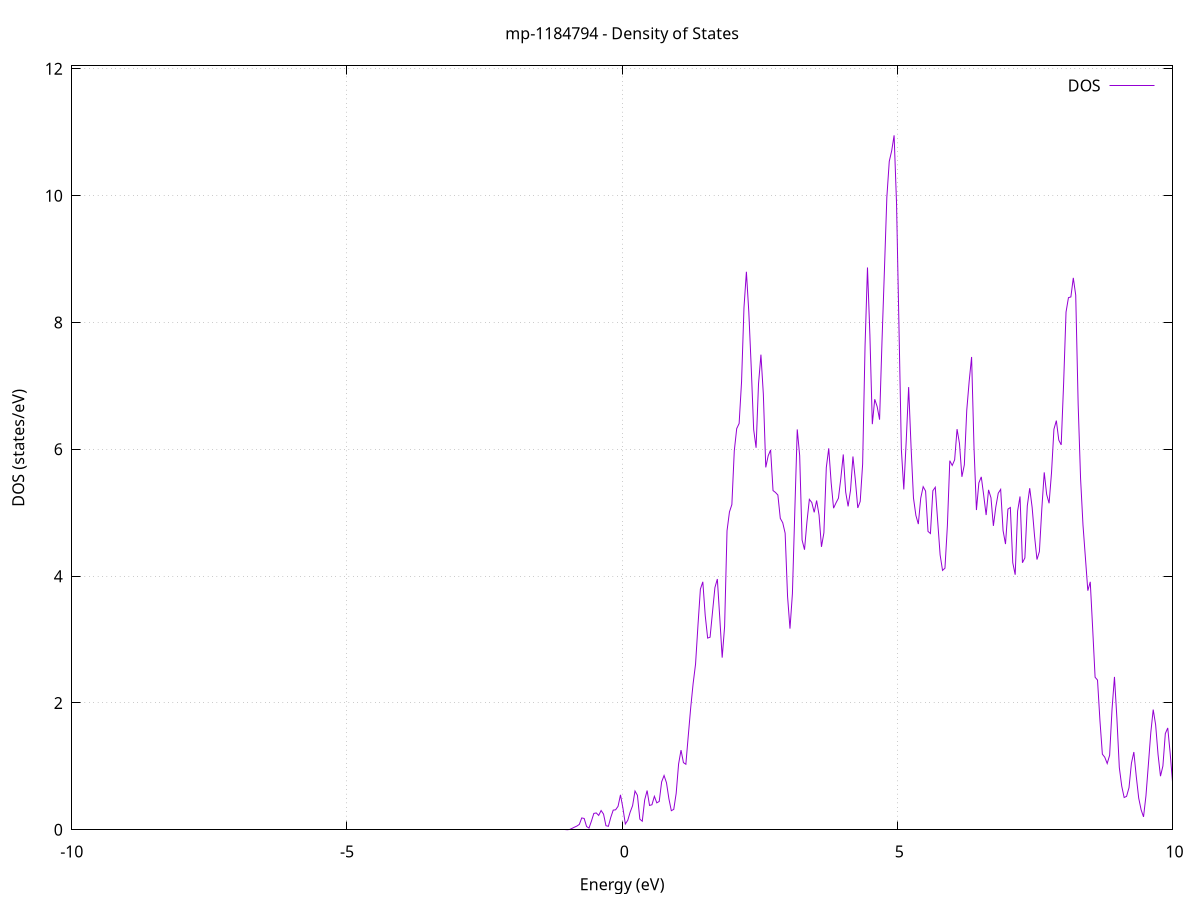 set title 'mp-1184794 - Density of States'
set xlabel 'Energy (eV)'
set ylabel 'DOS (states/eV)'
set grid
set xrange [-10:10]
set yrange [0:12.047]
set xzeroaxis lt -1
set terminal png size 800,600
set output 'mp-1184794_dos_gnuplot.png'
plot '-' using 1:2 with lines title 'DOS'
-43.281400 0.000000
-43.237400 0.000000
-43.193400 0.000000
-43.149400 0.000000
-43.105400 0.000000
-43.061400 0.000000
-43.017400 0.000000
-42.973400 0.000000
-42.929400 0.000000
-42.885400 0.000000
-42.841400 0.000000
-42.797400 0.000000
-42.753400 0.000000
-42.709400 0.000000
-42.665400 0.000000
-42.621400 0.000000
-42.577400 0.000000
-42.533400 0.000000
-42.489400 0.000000
-42.445400 0.000000
-42.401400 0.000000
-42.357400 0.000000
-42.313400 0.000000
-42.269400 0.000000
-42.225400 0.000000
-42.181400 0.000000
-42.137400 0.000000
-42.093400 0.000000
-42.049400 0.000000
-42.005400 0.000000
-41.961400 0.000000
-41.917400 0.000000
-41.873400 0.000000
-41.829400 0.000000
-41.785400 0.000000
-41.741400 0.000000
-41.697400 0.000000
-41.653400 0.000000
-41.609400 0.000000
-41.565400 0.000000
-41.521400 0.000000
-41.477400 0.000000
-41.433400 0.000000
-41.389400 0.000000
-41.345400 0.000000
-41.301400 0.000000
-41.257400 0.000000
-41.213400 0.000000
-41.169400 0.000000
-41.125400 0.000000
-41.081400 0.000000
-41.037400 0.000000
-40.993400 0.000000
-40.949400 0.000000
-40.905400 0.000000
-40.861500 0.000000
-40.817500 0.000000
-40.773500 0.000000
-40.729500 0.000000
-40.685500 0.000000
-40.641500 0.000000
-40.597500 0.000000
-40.553500 0.000000
-40.509500 0.000000
-40.465500 0.000000
-40.421500 0.000000
-40.377500 0.000000
-40.333500 0.000000
-40.289500 0.000000
-40.245500 0.000000
-40.201500 0.000000
-40.157500 0.000000
-40.113500 0.000000
-40.069500 0.000000
-40.025500 0.000000
-39.981500 0.000000
-39.937500 0.000000
-39.893500 0.000000
-39.849500 0.000000
-39.805500 0.000000
-39.761500 0.000000
-39.717500 0.000000
-39.673500 0.000000
-39.629500 0.000000
-39.585500 0.000000
-39.541500 0.000000
-39.497500 0.000000
-39.453500 0.000000
-39.409500 0.000200
-39.365500 0.016700
-39.321500 0.390200
-39.277500 3.043700
-39.233500 10.944700
-39.189500 23.523200
-39.145500 34.578000
-39.101500 38.999200
-39.057500 34.841500
-39.013500 31.833000
-38.969500 29.712700
-38.925500 27.549900
-38.881500 34.503500
-38.837500 47.864800
-38.793500 48.269600
-38.749500 31.429900
-38.705500 10.306500
-38.661500 1.245400
-38.617500 0.045800
-38.573500 0.000500
-38.529500 0.000000
-38.485500 0.000000
-38.441500 0.000000
-38.397500 0.000000
-38.353500 0.000000
-38.309500 0.000000
-38.265500 0.000000
-38.221500 0.000000
-38.177500 0.000000
-38.133500 0.000000
-38.089500 0.000000
-38.045500 0.000000
-38.001500 0.000000
-37.957500 0.000000
-37.913500 0.000000
-37.869500 0.000000
-37.825500 0.000000
-37.781500 0.000000
-37.737500 0.000000
-37.693500 0.000000
-37.649500 0.000000
-37.605500 0.000000
-37.561500 0.000000
-37.517500 0.000000
-37.473500 0.000000
-37.429500 0.000000
-37.385500 0.000000
-37.341500 0.000000
-37.297500 0.000000
-37.253500 0.000000
-37.209500 0.000000
-37.165500 0.000000
-37.121500 0.000000
-37.077500 0.000000
-37.033500 0.000000
-36.989500 0.000000
-36.945500 0.000000
-36.901500 0.000000
-36.857500 0.000000
-36.813500 0.000000
-36.769500 0.000000
-36.725500 0.000000
-36.681500 0.000000
-36.637500 0.000000
-36.593500 0.000000
-36.549500 0.000000
-36.505500 0.000000
-36.461500 0.000000
-36.417500 0.000000
-36.373500 0.000000
-36.329500 0.000000
-36.285500 0.000000
-36.241500 0.000000
-36.197500 0.000000
-36.153500 0.000000
-36.109500 0.000000
-36.065500 0.000000
-36.021500 0.000000
-35.977500 0.000000
-35.933500 0.000000
-35.889500 0.000000
-35.845500 0.000000
-35.801500 0.000000
-35.757600 0.000000
-35.713600 0.000000
-35.669600 0.000000
-35.625600 0.000000
-35.581600 0.000000
-35.537600 0.000000
-35.493600 0.000000
-35.449600 0.000000
-35.405600 0.000000
-35.361600 0.000000
-35.317600 0.000000
-35.273600 0.000000
-35.229600 0.000000
-35.185600 0.000000
-35.141600 0.000000
-35.097600 0.000000
-35.053600 0.000000
-35.009600 0.000000
-34.965600 0.000000
-34.921600 0.000000
-34.877600 0.000000
-34.833600 0.000000
-34.789600 0.000000
-34.745600 0.000000
-34.701600 0.000000
-34.657600 0.000000
-34.613600 0.000000
-34.569600 0.000000
-34.525600 0.000000
-34.481600 0.000000
-34.437600 0.000000
-34.393600 0.000000
-34.349600 0.000000
-34.305600 0.000000
-34.261600 0.000000
-34.217600 0.000000
-34.173600 0.000000
-34.129600 0.000000
-34.085600 0.000000
-34.041600 0.000000
-33.997600 0.000000
-33.953600 0.000000
-33.909600 0.000000
-33.865600 0.000000
-33.821600 0.000000
-33.777600 0.000000
-33.733600 0.000000
-33.689600 0.000000
-33.645600 0.000000
-33.601600 0.000000
-33.557600 0.000000
-33.513600 0.000000
-33.469600 0.000000
-33.425600 0.000000
-33.381600 0.000000
-33.337600 0.000000
-33.293600 0.000000
-33.249600 0.000000
-33.205600 0.000000
-33.161600 0.000000
-33.117600 0.000000
-33.073600 0.000000
-33.029600 0.000000
-32.985600 0.000000
-32.941600 0.000000
-32.897600 0.000000
-32.853600 0.000000
-32.809600 0.000000
-32.765600 0.000000
-32.721600 0.000000
-32.677600 0.000000
-32.633600 0.000000
-32.589600 0.000000
-32.545600 0.000000
-32.501600 0.000000
-32.457600 0.000000
-32.413600 0.000000
-32.369600 0.000000
-32.325600 0.000000
-32.281600 0.000000
-32.237600 0.000000
-32.193600 0.000000
-32.149600 0.000000
-32.105600 0.000000
-32.061600 0.000000
-32.017600 0.000000
-31.973600 0.000000
-31.929600 0.000000
-31.885600 0.000000
-31.841600 0.000000
-31.797600 0.000000
-31.753600 0.000000
-31.709600 0.000000
-31.665600 0.000000
-31.621600 0.000000
-31.577600 0.000000
-31.533600 0.000000
-31.489600 0.000000
-31.445600 0.000000
-31.401600 0.000000
-31.357600 0.000000
-31.313600 0.000000
-31.269600 0.000000
-31.225600 0.000000
-31.181600 0.000000
-31.137600 0.000000
-31.093600 0.000000
-31.049600 0.000000
-31.005600 0.000000
-30.961600 0.000000
-30.917600 0.000000
-30.873600 0.000000
-30.829600 0.000000
-30.785600 0.000000
-30.741600 0.000000
-30.697700 0.000000
-30.653700 0.000000
-30.609700 0.000000
-30.565700 0.000000
-30.521700 0.000000
-30.477700 0.000000
-30.433700 0.000000
-30.389700 0.000000
-30.345700 0.000000
-30.301700 0.000000
-30.257700 0.000000
-30.213700 0.000000
-30.169700 0.000000
-30.125700 0.000000
-30.081700 0.000000
-30.037700 0.000000
-29.993700 0.000000
-29.949700 0.000000
-29.905700 0.000000
-29.861700 0.000000
-29.817700 0.000000
-29.773700 0.000000
-29.729700 0.000000
-29.685700 0.000000
-29.641700 0.000000
-29.597700 0.000000
-29.553700 0.000000
-29.509700 0.000000
-29.465700 0.000000
-29.421700 0.000000
-29.377700 0.000000
-29.333700 0.000000
-29.289700 0.000000
-29.245700 0.000000
-29.201700 0.000000
-29.157700 0.000000
-29.113700 0.000000
-29.069700 0.000000
-29.025700 0.000000
-28.981700 0.000000
-28.937700 0.000000
-28.893700 0.000000
-28.849700 0.000000
-28.805700 0.000000
-28.761700 0.000000
-28.717700 0.000000
-28.673700 0.000000
-28.629700 0.000000
-28.585700 0.000000
-28.541700 0.000000
-28.497700 0.000000
-28.453700 0.000000
-28.409700 0.000000
-28.365700 0.000000
-28.321700 0.000000
-28.277700 0.000000
-28.233700 0.000000
-28.189700 0.000000
-28.145700 0.000000
-28.101700 0.000000
-28.057700 0.000000
-28.013700 0.000000
-27.969700 0.000000
-27.925700 0.000000
-27.881700 0.000000
-27.837700 0.000000
-27.793700 0.000000
-27.749700 0.000000
-27.705700 0.000000
-27.661700 0.000000
-27.617700 0.000000
-27.573700 0.000000
-27.529700 0.000000
-27.485700 0.000000
-27.441700 0.000000
-27.397700 0.000000
-27.353700 0.000000
-27.309700 0.000000
-27.265700 0.000000
-27.221700 0.000000
-27.177700 0.000000
-27.133700 0.000000
-27.089700 0.000000
-27.045700 0.000000
-27.001700 0.000000
-26.957700 0.000000
-26.913700 0.000000
-26.869700 0.000000
-26.825700 0.000000
-26.781700 0.000000
-26.737700 0.000000
-26.693700 0.000000
-26.649700 0.000000
-26.605700 0.000000
-26.561700 0.000000
-26.517700 0.000000
-26.473700 0.000000
-26.429700 0.000000
-26.385700 0.000000
-26.341700 0.000000
-26.297700 0.000000
-26.253700 0.000000
-26.209700 0.000000
-26.165700 0.000000
-26.121700 0.000000
-26.077700 0.000000
-26.033700 0.000000
-25.989700 0.000000
-25.945700 0.000000
-25.901700 0.000000
-25.857700 0.000000
-25.813700 0.000000
-25.769700 0.000000
-25.725700 0.000000
-25.681700 0.000000
-25.637700 0.000000
-25.593800 0.000000
-25.549800 0.000000
-25.505800 0.000000
-25.461800 0.000000
-25.417800 0.000000
-25.373800 0.000000
-25.329800 0.000000
-25.285800 0.000000
-25.241800 0.000000
-25.197800 0.000000
-25.153800 0.000000
-25.109800 0.000000
-25.065800 0.000000
-25.021800 0.000000
-24.977800 0.000000
-24.933800 0.000000
-24.889800 0.000000
-24.845800 0.000000
-24.801800 0.000000
-24.757800 0.000000
-24.713800 0.000000
-24.669800 0.000000
-24.625800 0.000000
-24.581800 0.000000
-24.537800 0.000000
-24.493800 0.000000
-24.449800 0.000000
-24.405800 0.000000
-24.361800 0.000000
-24.317800 0.000000
-24.273800 0.000000
-24.229800 0.000000
-24.185800 0.000000
-24.141800 0.000000
-24.097800 0.000000
-24.053800 0.000000
-24.009800 0.000000
-23.965800 0.000000
-23.921800 0.000000
-23.877800 0.000000
-23.833800 0.000000
-23.789800 0.000000
-23.745800 0.000000
-23.701800 0.000000
-23.657800 0.000000
-23.613800 0.000000
-23.569800 0.000000
-23.525800 0.000000
-23.481800 0.000000
-23.437800 0.000000
-23.393800 0.000000
-23.349800 0.000000
-23.305800 0.000000
-23.261800 0.000000
-23.217800 0.000000
-23.173800 0.000000
-23.129800 0.000000
-23.085800 0.000000
-23.041800 0.000000
-22.997800 0.000000
-22.953800 0.000000
-22.909800 0.000000
-22.865800 0.000000
-22.821800 0.000000
-22.777800 0.000000
-22.733800 0.000000
-22.689800 0.000000
-22.645800 0.000000
-22.601800 0.000000
-22.557800 0.000000
-22.513800 0.000000
-22.469800 0.000000
-22.425800 0.000000
-22.381800 0.000000
-22.337800 0.000000
-22.293800 0.000000
-22.249800 0.000000
-22.205800 0.000000
-22.161800 0.000000
-22.117800 0.000000
-22.073800 0.000000
-22.029800 0.000000
-21.985800 0.000000
-21.941800 0.000000
-21.897800 0.000000
-21.853800 0.000000
-21.809800 0.000000
-21.765800 0.000000
-21.721800 0.000000
-21.677800 0.000000
-21.633800 0.000000
-21.589800 0.000000
-21.545800 0.000000
-21.501800 0.000000
-21.457800 0.000000
-21.413800 0.000000
-21.369800 0.000000
-21.325800 0.000000
-21.281800 0.000000
-21.237800 0.000000
-21.193800 0.000000
-21.149800 0.000000
-21.105800 0.000000
-21.061800 0.000000
-21.017800 0.000000
-20.973800 0.000000
-20.929800 0.000000
-20.885800 0.000000
-20.841800 0.000000
-20.797800 0.000000
-20.753800 0.000000
-20.709800 0.000000
-20.665800 0.000000
-20.621800 0.000000
-20.577800 0.000000
-20.533900 0.000000
-20.489900 0.000000
-20.445900 0.000000
-20.401900 0.000000
-20.357900 0.000000
-20.313900 0.000000
-20.269900 0.000000
-20.225900 0.000000
-20.181900 0.000000
-20.137900 0.000000
-20.093900 0.000000
-20.049900 0.000000
-20.005900 0.000000
-19.961900 0.000000
-19.917900 0.000000
-19.873900 0.000000
-19.829900 0.000000
-19.785900 0.000000
-19.741900 0.000000
-19.697900 0.000000
-19.653900 0.000000
-19.609900 0.000000
-19.565900 0.000000
-19.521900 0.000000
-19.477900 0.000000
-19.433900 0.000000
-19.389900 0.000000
-19.345900 0.000000
-19.301900 0.000000
-19.257900 0.000000
-19.213900 0.000000
-19.169900 0.000000
-19.125900 0.000000
-19.081900 0.000000
-19.037900 0.000000
-18.993900 0.000000
-18.949900 0.000000
-18.905900 0.000000
-18.861900 0.000000
-18.817900 0.000000
-18.773900 0.000000
-18.729900 0.000000
-18.685900 0.000000
-18.641900 0.000000
-18.597900 0.000000
-18.553900 0.000000
-18.509900 0.000000
-18.465900 0.000000
-18.421900 0.000000
-18.377900 0.000000
-18.333900 0.000000
-18.289900 0.000000
-18.245900 0.000000
-18.201900 0.000000
-18.157900 0.000000
-18.113900 0.000000
-18.069900 0.000000
-18.025900 0.000000
-17.981900 0.000000
-17.937900 0.000000
-17.893900 0.000000
-17.849900 0.000000
-17.805900 0.000000
-17.761900 0.000000
-17.717900 0.000000
-17.673900 0.000000
-17.629900 0.000000
-17.585900 0.000000
-17.541900 0.000000
-17.497900 0.000000
-17.453900 0.000000
-17.409900 0.000000
-17.365900 0.000000
-17.321900 0.000000
-17.277900 0.000000
-17.233900 0.000000
-17.189900 0.000000
-17.145900 0.000000
-17.101900 0.000000
-17.057900 0.000000
-17.013900 0.000000
-16.969900 0.000000
-16.925900 0.000000
-16.881900 0.000000
-16.837900 0.000000
-16.793900 0.000000
-16.749900 0.000000
-16.705900 0.000000
-16.661900 0.000000
-16.617900 0.000000
-16.573900 0.000000
-16.529900 0.000000
-16.485900 0.000000
-16.441900 0.000000
-16.397900 0.000000
-16.353900 0.000000
-16.309900 0.000000
-16.265900 0.000000
-16.221900 0.000000
-16.177900 0.000000
-16.133900 0.000000
-16.089900 0.000000
-16.045900 0.000000
-16.001900 0.000000
-15.957900 0.000000
-15.913900 0.000000
-15.869900 0.000000
-15.825900 0.000000
-15.781900 0.000000
-15.737900 0.000000
-15.693900 0.000000
-15.649900 0.000000
-15.605900 0.000000
-15.561900 0.000000
-15.517900 0.000000
-15.473900 0.000000
-15.430000 0.000000
-15.386000 0.000000
-15.342000 0.000000
-15.298000 0.000000
-15.254000 0.000000
-15.210000 0.000000
-15.166000 0.000000
-15.122000 0.000000
-15.078000 0.000000
-15.034000 0.000000
-14.990000 0.000000
-14.946000 0.000000
-14.902000 0.000000
-14.858000 0.000000
-14.814000 0.000000
-14.770000 0.000000
-14.726000 0.000000
-14.682000 0.000000
-14.638000 0.000000
-14.594000 0.000000
-14.550000 0.000000
-14.506000 0.000000
-14.462000 0.000000
-14.418000 0.000000
-14.374000 0.000000
-14.330000 0.000000
-14.286000 0.000000
-14.242000 0.000000
-14.198000 0.000000
-14.154000 0.000000
-14.110000 0.000000
-14.066000 0.000000
-14.022000 0.000000
-13.978000 0.000000
-13.934000 0.000000
-13.890000 0.000000
-13.846000 0.000000
-13.802000 0.000000
-13.758000 0.000000
-13.714000 0.000000
-13.670000 0.000000
-13.626000 0.000000
-13.582000 0.000000
-13.538000 0.000000
-13.494000 0.000000
-13.450000 0.000000
-13.406000 0.000000
-13.362000 0.000000
-13.318000 0.000000
-13.274000 0.000000
-13.230000 0.000000
-13.186000 0.000000
-13.142000 0.000000
-13.098000 0.000000
-13.054000 0.000000
-13.010000 0.000000
-12.966000 0.000000
-12.922000 0.000000
-12.878000 0.000000
-12.834000 0.000000
-12.790000 0.000000
-12.746000 0.000000
-12.702000 0.000000
-12.658000 0.000000
-12.614000 0.000000
-12.570000 0.000000
-12.526000 0.000000
-12.482000 0.000000
-12.438000 0.000000
-12.394000 0.000000
-12.350000 0.000000
-12.306000 0.000000
-12.262000 0.000000
-12.218000 0.000000
-12.174000 0.000000
-12.130000 0.000000
-12.086000 0.000000
-12.042000 0.000000
-11.998000 0.000000
-11.954000 0.000000
-11.910000 0.000000
-11.866000 0.000000
-11.822000 0.000000
-11.778000 0.000000
-11.734000 0.000000
-11.690000 0.000000
-11.646000 0.000000
-11.602000 0.000000
-11.558000 0.000000
-11.514000 0.000000
-11.470000 0.000000
-11.426000 0.000000
-11.382000 0.000000
-11.338000 0.000000
-11.294000 0.000000
-11.250000 0.000000
-11.206000 0.000000
-11.162000 0.000000
-11.118000 0.000000
-11.074000 0.000000
-11.030000 0.000000
-10.986000 0.000000
-10.942000 0.000000
-10.898000 0.000000
-10.854000 0.000000
-10.810000 0.000000
-10.766000 0.000000
-10.722000 0.000000
-10.678000 0.000000
-10.634000 0.000000
-10.590000 0.000000
-10.546000 0.000000
-10.502000 0.000000
-10.458000 0.000000
-10.414000 0.000000
-10.370100 0.000000
-10.326100 0.000000
-10.282100 0.000000
-10.238100 0.000000
-10.194100 0.000000
-10.150100 0.000000
-10.106100 0.000000
-10.062100 0.000000
-10.018100 0.000000
-9.974100 0.000000
-9.930100 0.000000
-9.886100 0.000000
-9.842100 0.000000
-9.798100 0.000000
-9.754100 0.000000
-9.710100 0.000000
-9.666100 0.000000
-9.622100 0.000000
-9.578100 0.000000
-9.534100 0.000000
-9.490100 0.000000
-9.446100 0.000000
-9.402100 0.000000
-9.358100 0.000000
-9.314100 0.000000
-9.270100 0.000000
-9.226100 0.000000
-9.182100 0.000000
-9.138100 0.000000
-9.094100 0.000000
-9.050100 0.000000
-9.006100 0.000000
-8.962100 0.000000
-8.918100 0.000000
-8.874100 0.000000
-8.830100 0.000000
-8.786100 0.000000
-8.742100 0.000000
-8.698100 0.000000
-8.654100 0.000000
-8.610100 0.000000
-8.566100 0.000000
-8.522100 0.000000
-8.478100 0.000000
-8.434100 0.000000
-8.390100 0.000000
-8.346100 0.000000
-8.302100 0.000000
-8.258100 0.000000
-8.214100 0.000000
-8.170100 0.000000
-8.126100 0.000000
-8.082100 0.000000
-8.038100 0.000000
-7.994100 0.000000
-7.950100 0.000000
-7.906100 0.000000
-7.862100 0.000000
-7.818100 0.000000
-7.774100 0.000000
-7.730100 0.000000
-7.686100 0.000000
-7.642100 0.000000
-7.598100 0.000000
-7.554100 0.000000
-7.510100 0.000000
-7.466100 0.000000
-7.422100 0.000000
-7.378100 0.000000
-7.334100 0.000000
-7.290100 0.000000
-7.246100 0.000000
-7.202100 0.000000
-7.158100 0.000000
-7.114100 0.000000
-7.070100 0.000000
-7.026100 0.000000
-6.982100 0.000000
-6.938100 0.000000
-6.894100 0.000000
-6.850100 0.000000
-6.806100 0.000000
-6.762100 0.000000
-6.718100 0.000000
-6.674100 0.000000
-6.630100 0.000000
-6.586100 0.000000
-6.542100 0.000000
-6.498100 0.000000
-6.454100 0.000000
-6.410100 0.000000
-6.366100 0.000000
-6.322100 0.000000
-6.278100 0.000000
-6.234100 0.000000
-6.190100 0.000000
-6.146100 0.000000
-6.102100 0.000000
-6.058100 0.000000
-6.014100 0.000000
-5.970100 0.000000
-5.926100 0.000000
-5.882100 0.000000
-5.838100 0.000000
-5.794100 0.000000
-5.750100 0.000000
-5.706100 0.000000
-5.662100 0.000000
-5.618100 0.000000
-5.574100 0.000000
-5.530100 0.000000
-5.486100 0.000000
-5.442100 0.000000
-5.398100 0.000000
-5.354100 0.000000
-5.310100 0.000000
-5.266200 0.000000
-5.222200 0.000000
-5.178200 0.000000
-5.134200 0.000000
-5.090200 0.000000
-5.046200 0.000000
-5.002200 0.000000
-4.958200 0.000000
-4.914200 0.000000
-4.870200 0.000000
-4.826200 0.000000
-4.782200 0.000000
-4.738200 0.000000
-4.694200 0.000000
-4.650200 0.000000
-4.606200 0.000000
-4.562200 0.000000
-4.518200 0.000000
-4.474200 0.000000
-4.430200 0.000000
-4.386200 0.000000
-4.342200 0.000000
-4.298200 0.000000
-4.254200 0.000000
-4.210200 0.000000
-4.166200 0.000000
-4.122200 0.000000
-4.078200 0.000000
-4.034200 0.000000
-3.990200 0.000000
-3.946200 0.000000
-3.902200 0.000000
-3.858200 0.000000
-3.814200 0.000000
-3.770200 0.000000
-3.726200 0.000000
-3.682200 0.000000
-3.638200 0.000000
-3.594200 0.000000
-3.550200 0.000000
-3.506200 0.000000
-3.462200 0.000000
-3.418200 0.000000
-3.374200 0.000000
-3.330200 0.000000
-3.286200 0.000000
-3.242200 0.000000
-3.198200 0.000000
-3.154200 0.000000
-3.110200 0.000000
-3.066200 0.000000
-3.022200 0.000000
-2.978200 0.000000
-2.934200 0.000000
-2.890200 0.000000
-2.846200 0.000000
-2.802200 0.000000
-2.758200 0.000000
-2.714200 0.000000
-2.670200 0.000000
-2.626200 0.000000
-2.582200 0.000000
-2.538200 0.000000
-2.494200 0.000000
-2.450200 0.000000
-2.406200 0.000000
-2.362200 0.000000
-2.318200 0.000000
-2.274200 0.000000
-2.230200 0.000000
-2.186200 0.000000
-2.142200 0.000000
-2.098200 0.000000
-2.054200 0.000000
-2.010200 0.000000
-1.966200 0.000000
-1.922200 0.000000
-1.878200 0.000000
-1.834200 0.000000
-1.790200 0.000000
-1.746200 0.000000
-1.702200 0.000000
-1.658200 0.000000
-1.614200 0.000000
-1.570200 0.000000
-1.526200 0.000000
-1.482200 0.000000
-1.438200 0.000000
-1.394200 0.000000
-1.350200 0.000000
-1.306200 0.000000
-1.262200 0.000000
-1.218200 0.000000
-1.174200 0.000000
-1.130200 0.000000
-1.086200 0.000000
-1.042200 0.000000
-0.998200 0.000300
-0.954200 0.004800
-0.910200 0.022000
-0.866200 0.041200
-0.822200 0.058600
-0.778200 0.084600
-0.734200 0.186900
-0.690200 0.178600
-0.646200 0.051400
-0.602200 0.026900
-0.558200 0.136100
-0.514200 0.258100
-0.470200 0.265400
-0.426200 0.226400
-0.382200 0.303700
-0.338200 0.247500
-0.294200 0.064200
-0.250200 0.054700
-0.206300 0.196100
-0.162300 0.309700
-0.118300 0.315200
-0.074300 0.370300
-0.030300 0.550600
0.013700 0.345400
0.057700 0.091400
0.101700 0.148900
0.145700 0.278700
0.189700 0.380000
0.233700 0.611200
0.277700 0.543300
0.321700 0.167800
0.365700 0.134600
0.409700 0.471600
0.453700 0.618800
0.497700 0.383500
0.541700 0.394800
0.585700 0.527800
0.629700 0.424500
0.673700 0.447000
0.717700 0.755800
0.761700 0.856200
0.805700 0.741200
0.849700 0.488400
0.893700 0.300800
0.937700 0.321600
0.981700 0.574100
1.025700 1.037000
1.069700 1.256300
1.113700 1.059300
1.157700 1.033200
1.201700 1.483600
1.245700 1.924400
1.289700 2.305000
1.333700 2.612200
1.377700 3.224200
1.421700 3.794900
1.465700 3.910600
1.509700 3.377600
1.553700 3.023000
1.597700 3.036900
1.641700 3.431300
1.685700 3.819900
1.729700 3.954700
1.773700 3.344900
1.817700 2.714500
1.861700 3.204400
1.905700 4.715100
1.949700 5.011800
1.993700 5.128500
2.037700 5.977800
2.081700 6.327000
2.125700 6.407400
2.169700 7.064700
2.213700 8.233800
2.257700 8.799600
2.301700 8.162100
2.345700 7.288900
2.389700 6.312700
2.433700 6.024800
2.477700 7.028600
2.521700 7.493000
2.565700 6.869000
2.609700 5.714900
2.653700 5.898900
2.697700 5.990600
2.741700 5.349400
2.785700 5.320200
2.829700 5.278900
2.873700 4.910800
2.917700 4.842900
2.961700 4.676800
3.005700 3.680200
3.049700 3.171800
3.093700 3.723300
3.137700 5.037100
3.181700 6.313900
3.225700 5.900400
3.269700 4.569300
3.313700 4.416700
3.357700 4.854600
3.401700 5.211000
3.445700 5.161600
3.489700 5.006200
3.533700 5.192500
3.577700 4.964000
3.621700 4.461900
3.665700 4.683200
3.709700 5.713200
3.753700 6.015300
3.797700 5.476300
3.841700 5.071700
3.885700 5.155400
3.929700 5.228600
3.973700 5.542900
4.017700 5.918800
4.061700 5.326000
4.105700 5.100400
4.149700 5.353300
4.193700 5.887000
4.237700 5.512900
4.281700 5.075400
4.325700 5.178600
4.369700 5.765300
4.413700 7.630100
4.457700 8.867200
4.501700 7.802600
4.545700 6.396400
4.589700 6.789400
4.633700 6.673500
4.677700 6.467700
4.721700 7.704900
4.765700 8.827600
4.809700 9.973900
4.853700 10.541900
4.897600 10.707900
4.941600 10.951500
4.985600 9.884100
5.029600 7.949300
5.073600 5.995300
5.117600 5.367700
5.161600 6.130100
5.205600 6.981200
5.249600 6.040400
5.293600 5.232300
5.337600 4.956900
5.381600 4.821200
5.425600 5.230400
5.469600 5.410700
5.513600 5.341800
5.557600 4.705700
5.601600 4.672100
5.645600 5.346400
5.689600 5.401800
5.733600 4.863800
5.777600 4.336000
5.821600 4.090100
5.865600 4.125500
5.909600 4.794100
5.953600 5.820900
5.997600 5.745500
6.041600 5.834300
6.085600 6.318400
6.129600 6.090700
6.173600 5.566300
6.217600 5.754400
6.261600 6.614900
6.305600 7.073300
6.349600 7.456600
6.393600 6.022500
6.437600 5.042600
6.481600 5.471300
6.525600 5.565300
6.569600 5.275200
6.613600 4.963400
6.657600 5.360700
6.701600 5.236600
6.745600 4.792600
6.789600 5.090500
6.833600 5.307800
6.877600 5.368300
6.921600 4.718000
6.965600 4.505800
7.009600 5.056700
7.053600 5.082700
7.097600 4.211600
7.141600 4.022100
7.185600 5.025800
7.229600 5.256200
7.273600 4.211100
7.317600 4.287500
7.361600 5.106900
7.405600 5.386900
7.449600 5.083700
7.493600 4.630200
7.537600 4.261500
7.581600 4.387400
7.625600 5.062200
7.669600 5.636500
7.713600 5.288000
7.757600 5.149000
7.801600 5.628900
7.845600 6.316700
7.889600 6.452800
7.933600 6.145700
7.977600 6.069800
8.021600 7.036300
8.065600 8.164700
8.109600 8.391700
8.153600 8.403200
8.197600 8.703800
8.241600 8.430800
8.285600 6.716400
8.329600 5.539800
8.373600 4.806500
8.417600 4.290300
8.461600 3.770700
8.505600 3.910100
8.549600 3.171700
8.593600 2.405800
8.637600 2.360700
8.681600 1.724300
8.725600 1.192900
8.769600 1.143600
8.813600 1.044900
8.857600 1.174900
8.901600 1.905000
8.945600 2.411000
8.989600 1.761300
9.033600 0.983300
9.077600 0.688100
9.121600 0.508800
9.165600 0.527200
9.209600 0.664000
9.253600 1.048300
9.297600 1.225900
9.341600 0.841800
9.385600 0.501600
9.429600 0.315500
9.473600 0.203600
9.517600 0.534600
9.561600 1.027600
9.605600 1.530700
9.649600 1.895700
9.693600 1.655400
9.737600 1.186600
9.781600 0.845100
9.825600 1.005500
9.869600 1.517100
9.913600 1.605900
9.957500 1.208600
10.001500 0.743500
10.045500 0.652100
10.089500 0.641200
10.133500 0.791100
10.177500 0.910100
10.221500 0.881900
10.265500 1.101000
10.309500 1.177100
10.353500 1.031900
10.397500 0.759500
10.441500 0.531900
10.485500 0.548300
10.529500 0.763800
10.573500 1.007400
10.617500 0.909700
10.661500 0.853900
10.705500 1.114900
10.749500 1.504100
10.793500 1.485400
10.837500 1.153300
10.881500 0.851600
10.925500 0.997100
10.969500 1.244300
11.013500 1.093800
11.057500 0.998000
11.101500 1.266300
11.145500 1.317300
11.189500 0.932100
11.233500 0.793700
11.277500 0.877700
11.321500 1.029600
11.365500 1.083200
11.409500 1.133800
11.453500 1.132400
11.497500 0.722200
11.541500 0.496700
11.585500 0.748500
11.629500 0.864200
11.673500 0.882400
11.717500 0.876200
11.761500 0.825100
11.805500 0.991400
11.849500 0.997100
11.893500 0.875200
11.937500 0.963300
11.981500 1.287300
12.025500 1.582500
12.069500 1.251100
12.113500 0.957800
12.157500 0.929600
12.201500 1.124300
12.245500 0.749200
12.289500 0.456500
12.333500 0.500700
12.377500 0.565200
12.421500 0.743200
12.465500 0.814700
12.509500 0.947700
12.553500 1.117700
12.597500 1.190800
12.641500 1.143700
12.685500 1.128000
12.729500 0.985900
12.773500 0.846900
12.817500 0.914500
12.861500 0.786200
12.905500 0.834000
12.949500 1.239000
12.993500 1.400100
13.037500 0.761000
13.081500 0.300500
13.125500 0.493000
13.169500 0.866800
13.213500 0.648200
13.257500 0.408400
13.301500 0.709500
13.345500 0.821500
13.389500 0.660500
13.433500 0.517600
13.477500 0.303000
13.521500 0.351200
13.565500 0.669900
13.609500 0.676900
13.653500 0.685700
13.697500 0.938000
13.741500 1.072600
13.785500 0.988500
13.829500 0.955300
13.873500 0.756200
13.917500 0.837000
13.961500 1.132000
14.005500 1.047100
14.049500 0.724900
14.093500 0.761500
14.137500 0.739800
14.181500 0.406800
14.225500 0.410900
14.269500 0.465900
14.313500 0.474500
14.357500 0.338700
14.401500 0.272700
14.445500 0.508400
14.489500 0.501700
14.533500 0.413600
14.577500 0.402800
14.621500 0.608100
14.665500 0.941200
14.709500 1.011600
14.753500 0.842800
14.797500 0.635500
14.841500 0.588800
14.885500 0.397200
14.929500 0.402600
14.973500 0.485300
15.017500 0.525100
15.061400 0.547600
15.105400 0.619200
15.149400 1.051100
15.193400 1.545400
15.237400 1.855700
15.281400 1.889600
15.325400 1.678600
15.369400 1.340900
15.413400 1.410700
15.457400 1.313300
15.501400 1.156000
15.545400 0.982400
15.589400 0.722100
15.633400 0.927400
15.677400 1.074200
15.721400 1.131600
15.765400 1.039600
15.809400 0.781200
15.853400 0.666200
15.897400 0.710800
15.941400 1.136800
15.985400 1.227100
16.029400 0.997700
16.073400 1.505400
16.117400 1.738800
16.161400 1.136800
16.205400 1.039400
16.249400 1.187700
16.293400 1.230600
16.337400 1.090200
16.381400 1.178900
16.425400 1.331300
16.469400 1.374800
16.513400 1.590700
16.557400 1.446100
16.601400 1.178200
16.645400 1.535500
16.689400 1.552500
16.733400 1.226100
16.777400 0.657900
16.821400 0.510500
16.865400 1.053700
16.909400 1.118600
16.953400 0.848700
16.997400 0.967200
17.041400 1.395500
17.085400 1.609800
17.129400 1.755600
17.173400 1.814400
17.217400 1.311200
17.261400 1.089600
17.305400 1.367400
17.349400 1.299400
17.393400 0.998600
17.437400 0.851500
17.481400 0.880900
17.525400 1.059400
17.569400 1.023500
17.613400 0.845300
17.657400 1.066600
17.701400 1.366700
17.745400 1.149300
17.789400 1.104200
17.833400 1.027000
17.877400 0.821800
17.921400 0.841400
17.965400 1.105700
18.009400 1.320300
18.053400 1.255700
18.097400 1.114800
18.141400 1.329700
18.185400 1.347000
18.229400 1.161400
18.273400 0.875200
18.317400 0.751300
18.361400 0.836700
18.405400 1.097100
18.449400 1.274500
18.493400 0.990900
18.537400 1.029800
18.581400 1.370400
18.625400 2.293200
18.669400 3.066000
18.713400 1.952400
18.757400 0.958800
18.801400 0.857600
18.845400 0.951500
18.889400 0.893000
18.933400 0.992100
18.977400 1.669700
19.021400 1.803900
19.065400 1.772800
19.109400 1.802100
19.153400 1.431600
19.197400 1.533600
19.241400 1.756700
19.285400 1.470600
19.329400 1.490700
19.373400 2.170700
19.417400 2.866200
19.461400 2.194300
19.505400 1.157000
19.549400 0.914400
19.593400 1.240500
19.637400 1.420300
19.681400 1.283200
19.725400 1.409800
19.769400 1.934000
19.813400 2.014900
19.857400 2.272700
19.901400 2.592800
19.945400 2.132300
19.989400 1.545900
20.033400 1.755400
20.077400 1.919300
20.121300 1.434200
20.165300 1.319400
20.209300 1.552300
20.253300 1.955600
20.297300 2.016800
20.341300 1.761900
20.385300 2.111500
20.429300 2.480000
20.473300 2.734800
20.517300 2.033900
20.561300 1.309300
20.605300 1.538200
20.649300 1.818100
20.693300 1.851700
20.737300 1.920300
20.781300 2.329900
20.825300 2.314000
20.869300 2.054500
20.913300 2.353900
20.957300 2.215400
21.001300 1.653300
21.045300 1.243200
21.089300 0.982600
21.133300 1.124700
21.177300 1.803400
21.221300 2.195100
21.265300 2.139400
21.309300 2.253200
21.353300 2.034100
21.397300 2.482200
21.441300 3.095500
21.485300 3.037200
21.529300 2.538900
21.573300 1.780000
21.617300 1.269100
21.661300 1.420900
21.705300 2.000400
21.749300 2.566500
21.793300 3.114800
21.837300 2.938400
21.881300 2.274000
21.925300 2.097100
21.969300 1.914200
22.013300 1.516300
22.057300 1.989100
22.101300 2.403700
22.145300 1.825600
22.189300 1.460700
22.233300 1.460800
22.277300 1.713800
22.321300 1.986000
22.365300 2.089800
22.409300 2.062500
22.453300 2.151200
22.497300 2.284400
22.541300 2.093400
22.585300 2.006000
22.629300 1.671700
22.673300 1.665800
22.717300 2.042400
22.761300 1.975700
22.805300 2.052000
22.849300 2.030400
22.893300 2.613600
22.937300 3.476400
22.981300 2.658000
23.025300 1.683200
23.069300 1.687500
23.113300 1.737600
23.157300 2.054400
23.201300 2.880900
23.245300 3.544700
23.289300 3.085700
23.333300 3.097600
23.377300 2.769700
23.421300 1.857900
23.465300 1.785200
23.509300 2.037900
23.553300 2.444000
23.597300 2.477200
23.641300 1.846800
23.685300 1.449200
23.729300 1.716600
23.773300 2.420600
23.817300 2.580500
23.861300 2.410800
23.905300 2.676100
23.949300 3.006600
23.993300 3.510200
24.037300 3.786500
24.081300 3.477300
24.125300 2.994500
24.169300 2.946700
24.213300 3.418100
24.257300 4.289800
24.301300 4.121400
24.345300 2.895300
24.389300 2.354500
24.433300 2.427400
24.477300 2.619200
24.521300 2.999300
24.565300 3.070400
24.609300 2.947800
24.653300 2.823700
24.697300 2.940600
24.741300 3.248700
24.785300 2.807800
24.829300 2.023100
24.873300 1.566300
24.917300 1.639900
24.961300 1.933800
25.005300 2.090200
25.049300 1.891400
25.093300 2.071400
25.137300 2.349800
25.181300 2.339600
25.225200 2.902100
25.269200 3.173200
25.313200 2.362400
25.357200 1.807600
25.401200 1.636000
25.445200 1.902500
25.489200 2.050200
25.533200 2.215700
25.577200 3.454300
25.621200 3.634300
25.665200 2.925500
25.709200 2.902800
25.753200 2.818400
25.797200 2.657600
25.841200 2.839300
25.885200 2.510500
25.929200 2.815400
25.973200 2.592800
26.017200 1.369100
26.061200 0.930300
26.105200 1.314300
26.149200 1.746200
26.193200 1.388700
26.237200 1.617300
26.281200 2.101600
26.325200 1.751900
26.369200 1.724500
26.413200 2.277600
26.457200 1.846500
26.501200 1.049000
26.545200 1.075900
26.589200 1.257000
26.633200 1.153800
26.677200 1.021400
26.721200 1.434000
26.765200 1.857200
26.809200 1.391300
26.853200 1.164200
26.897200 1.451800
26.941200 1.864600
26.985200 1.684600
27.029200 1.275000
27.073200 1.274200
27.117200 1.594100
27.161200 1.455500
27.205200 0.736800
27.249200 0.841600
27.293200 1.222400
27.337200 1.211800
27.381200 0.942500
27.425200 0.965300
27.469200 1.268400
27.513200 1.189600
27.557200 0.896800
27.601200 0.792200
27.645200 1.012300
27.689200 1.228600
27.733200 1.610900
27.777200 1.960000
27.821200 1.900000
27.865200 1.253100
27.909200 1.205800
27.953200 1.797100
27.997200 2.159000
28.041200 2.283600
28.085200 2.310500
28.129200 2.146500
28.173200 1.696200
28.217200 1.659900
28.261200 2.010900
28.305200 2.038600
28.349200 1.958000
28.393200 1.940700
28.437200 2.325800
28.481200 2.279900
28.525200 2.220700
28.569200 2.568100
28.613200 3.061100
28.657200 3.293100
28.701200 3.147600
28.745200 3.510600
28.789200 3.756100
28.833200 3.031100
28.877200 2.100400
28.921200 2.379400
28.965200 3.674500
29.009200 3.764500
29.053200 2.651900
29.097200 2.328200
29.141200 3.290000
29.185200 4.468700
29.229200 4.302800
29.273200 3.364100
29.317200 3.046700
29.361200 2.839200
29.405200 2.671600
29.449200 3.238100
29.493200 3.708900
29.537200 3.471400
29.581200 3.020400
29.625200 2.978400
29.669200 3.479000
29.713200 3.807700
29.757200 3.456700
29.801200 2.292300
29.845200 1.744300
29.889200 2.390200
29.933200 3.086900
29.977200 2.582300
30.021200 2.240500
30.065200 2.427500
30.109200 2.667400
30.153200 2.993600
30.197200 2.728700
30.241200 2.188400
30.285100 2.008700
30.329100 1.822300
30.373100 2.069700
30.417100 2.198700
30.461100 2.334300
30.505100 2.847000
30.549100 3.095100
30.593100 2.884700
30.637100 2.628100
30.681100 2.298300
30.725100 2.337000
30.769100 2.692000
30.813100 2.365200
30.857100 2.217800
30.901100 2.556000
30.945100 2.366100
30.989100 2.064000
31.033100 1.505900
31.077100 1.295600
31.121100 1.761000
31.165100 2.089200
31.209100 1.900200
31.253100 1.235400
31.297100 0.910700
31.341100 1.294700
31.385100 2.004200
31.429100 2.280500
31.473100 1.934500
31.517100 1.453500
31.561100 1.239500
31.605100 1.039400
31.649100 0.842700
31.693100 0.903600
31.737100 1.230500
31.781100 1.581500
31.825100 1.765500
31.869100 2.381700
31.913100 4.750600
31.957100 17.705900
32.001100 37.508300
32.045100 27.438300
32.089100 16.949700
32.133100 20.044500
32.177100 10.933000
32.221100 3.383200
32.265100 2.095100
32.309100 1.560800
32.353100 1.574100
32.397100 1.669000
32.441100 1.445900
32.485100 1.475000
32.529100 1.875500
32.573100 2.125900
32.617100 1.543200
32.661100 1.011900
32.705100 0.935300
32.749100 0.903400
32.793100 0.772900
32.837100 0.879400
32.881100 1.384500
32.925100 1.702600
32.969100 1.324900
33.013100 0.785100
33.057100 0.904200
33.101100 1.375200
33.145100 1.281800
33.189100 1.309100
33.233100 1.620400
33.277100 1.672200
33.321100 1.945900
33.365100 2.713900
33.409100 3.041800
33.453100 2.614200
33.497100 2.196900
33.541100 2.187500
33.585100 2.096100
33.629100 1.872800
33.673100 1.859600
33.717100 1.868400
33.761100 1.990000
33.805100 2.008900
33.849100 1.762800
33.893100 1.382700
33.937100 1.445500
33.981100 1.952600
34.025100 1.950500
34.069100 1.739000
34.113100 1.949000
34.157100 1.995800
34.201100 2.372800
34.245100 2.838300
34.289100 2.821800
34.333100 2.962800
34.377100 2.551800
34.421100 2.618700
34.465100 2.385500
34.509100 1.956700
34.553100 1.739500
34.597100 1.839600
34.641100 1.715100
34.685100 1.912300
34.729100 2.477800
34.773100 2.321700
34.817100 2.645200
34.861100 3.500500
34.905100 3.880900
34.949100 3.409300
34.993100 2.772800
35.037100 2.523900
35.081100 2.981300
35.125100 3.578100
35.169100 2.792300
35.213100 2.358600
35.257100 2.634700
35.301100 2.519100
35.345100 2.360000
35.389000 2.273400
35.433000 2.185900
35.477000 2.404100
35.521000 2.473800
35.565000 2.202600
35.609000 1.817300
35.653000 1.668600
35.697000 2.191000
35.741000 2.710500
35.785000 2.958000
35.829000 2.909500
35.873000 3.019300
35.917000 3.055600
35.961000 2.330300
36.005000 1.902300
36.049000 2.468900
36.093000 2.990400
36.137000 2.964800
36.181000 2.657300
36.225000 2.490500
36.269000 2.126300
36.313000 2.250800
36.357000 2.524900
36.401000 2.704000
36.445000 2.691800
36.489000 2.634000
36.533000 2.329600
36.577000 2.068300
36.621000 1.980100
36.665000 2.395400
36.709000 3.611800
36.753000 4.472200
36.797000 4.689500
36.841000 4.484800
36.885000 3.673600
36.929000 2.980300
36.973000 2.826200
37.017000 2.682900
37.061000 2.832900
37.105000 3.127200
37.149000 3.573200
37.193000 3.590500
37.237000 2.484500
37.281000 2.502500
37.325000 3.101600
37.369000 3.255000
37.413000 3.680800
37.457000 3.746400
37.501000 2.999500
37.545000 3.626600
37.589000 4.176100
37.633000 3.375400
37.677000 3.206300
37.721000 3.307300
37.765000 3.672900
37.809000 4.356000
37.853000 4.306200
37.897000 4.421100
37.941000 4.385700
37.985000 3.918100
38.029000 3.362300
38.073000 3.086500
38.117000 3.624900
38.161000 3.779300
38.205000 3.542600
38.249000 2.692300
38.293000 2.237800
38.337000 3.257300
38.381000 4.515800
38.425000 4.245100
38.469000 3.095700
38.513000 2.832200
38.557000 2.716700
38.601000 2.472100
38.645000 2.289900
38.689000 2.077100
38.733000 2.306800
38.777000 2.552100
38.821000 3.075100
38.865000 3.984400
38.909000 3.705000
38.953000 2.897400
38.997000 2.821600
39.041000 3.411500
39.085000 3.474800
39.129000 3.159900
39.173000 3.478700
39.217000 3.195500
39.261000 2.554600
39.305000 2.346000
39.349000 2.771700
39.393000 3.013900
39.437000 2.591200
39.481000 2.738800
39.525000 3.014700
39.569000 2.777500
39.613000 3.226200
39.657000 3.720000
39.701000 4.364000
39.745000 6.187900
39.789000 9.375900
39.833000 12.458600
39.877000 14.122200
39.921000 12.865900
39.965000 9.051700
40.009000 6.479200
40.053000 4.771900
40.097000 3.413100
40.141000 2.415800
40.185000 2.085800
40.229000 2.093200
40.273000 1.577300
40.317000 0.886000
40.361000 0.608500
40.405000 0.489900
40.448900 0.353300
40.492900 0.388600
40.536900 0.282800
40.580900 0.148800
40.624900 0.052000
40.668900 0.023300
40.712900 0.077500
40.756900 0.087600
40.800900 0.025300
40.844900 0.001800
40.888900 0.000000
40.932900 0.000000
40.976900 0.000000
41.020900 0.000000
41.064900 0.000000
41.108900 0.000000
41.152900 0.000000
41.196900 0.000000
41.240900 0.000000
41.284900 0.000000
41.328900 0.000000
41.372900 0.000000
41.416900 0.000000
41.460900 0.000000
41.504900 0.000000
41.548900 0.000000
41.592900 0.000000
41.636900 0.000000
41.680900 0.000000
41.724900 0.000000
41.768900 0.000000
41.812900 0.000000
41.856900 0.000000
41.900900 0.000000
41.944900 0.000000
41.988900 0.000000
42.032900 0.000000
42.076900 0.000000
42.120900 0.000000
42.164900 0.000000
42.208900 0.000000
42.252900 0.000000
42.296900 0.000000
42.340900 0.000000
42.384900 0.000000
42.428900 0.000000
42.472900 0.000000
42.516900 0.000000
42.560900 0.000000
42.604900 0.000000
42.648900 0.000000
42.692900 0.000000
42.736900 0.000000
42.780900 0.000000
42.824900 0.000000
42.868900 0.000000
42.912900 0.000000
42.956900 0.000000
43.000900 0.000000
43.044900 0.000000
43.088900 0.000000
43.132900 0.000000
43.176900 0.000000
43.220900 0.000000
43.264900 0.000000
43.308900 0.000000
43.352900 0.000000
43.396900 0.000000
43.440900 0.000000
43.484900 0.000000
43.528900 0.000000
43.572900 0.000000
43.616900 0.000000
43.660900 0.000000
43.704900 0.000000
43.748900 0.000000
43.792900 0.000000
43.836900 0.000000
43.880900 0.000000
43.924900 0.000000
43.968900 0.000000
44.012900 0.000000
44.056900 0.000000
44.100900 0.000000
44.144900 0.000000
44.188900 0.000000
44.232900 0.000000
44.276900 0.000000
44.320900 0.000000
44.364900 0.000000
44.408900 0.000000
44.452900 0.000000
44.496900 0.000000
44.540900 0.000000
44.584900 0.000000
44.628900 0.000000
44.672900 0.000000
44.716900 0.000000
e
